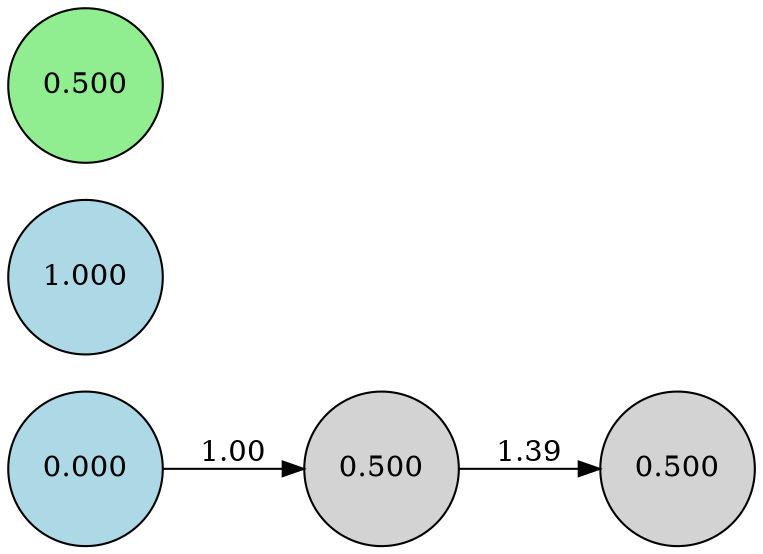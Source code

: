 digraph neat {
  rankdir=LR;
  node [shape=circle];
  node0 [label="0.000", style=filled, fillcolor=lightblue];
  node1 [label="1.000", style=filled, fillcolor=lightblue];
  node61 [label="0.500", style=filled, fillcolor=lightgreen];
  node168 [label="0.500", style=filled, fillcolor=lightgray];
  node257 [label="0.500", style=filled, fillcolor=lightgray];
  node0 -> node257 [label="1.00"];
  node257 -> node168 [label="1.39"];
}
